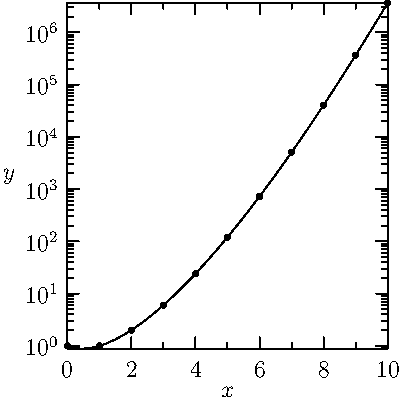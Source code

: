 import graph;

size(200,200,IgnoreAspect);

real factorial(real t) {return gamma(t+1);}

scale(Linear,Log);

// Graph the factorial function.
draw(graph(factorial,0,10));

// Method 1: Draw nodes, but hide line
pair F(int t) {return (t,factorial(t));}
// Graph of factorial function from 0 to 10
//pair[] z=sequence(F,11);
//draw(graph(z),invisible,marker(scale(0.8mm)*unitcircle,blue,Fill,above=true));

// Method 2: Nongraphing routines require explicit scaling:
pair dotloc(int t) {return Scale(F(t));}
pair[] dotlocs=sequence(dotloc,11);
dot(dotlocs);

xaxis("$x$",BottomTop,LeftTicks);
yaxis("$y$",LeftRight,RightTicks);

